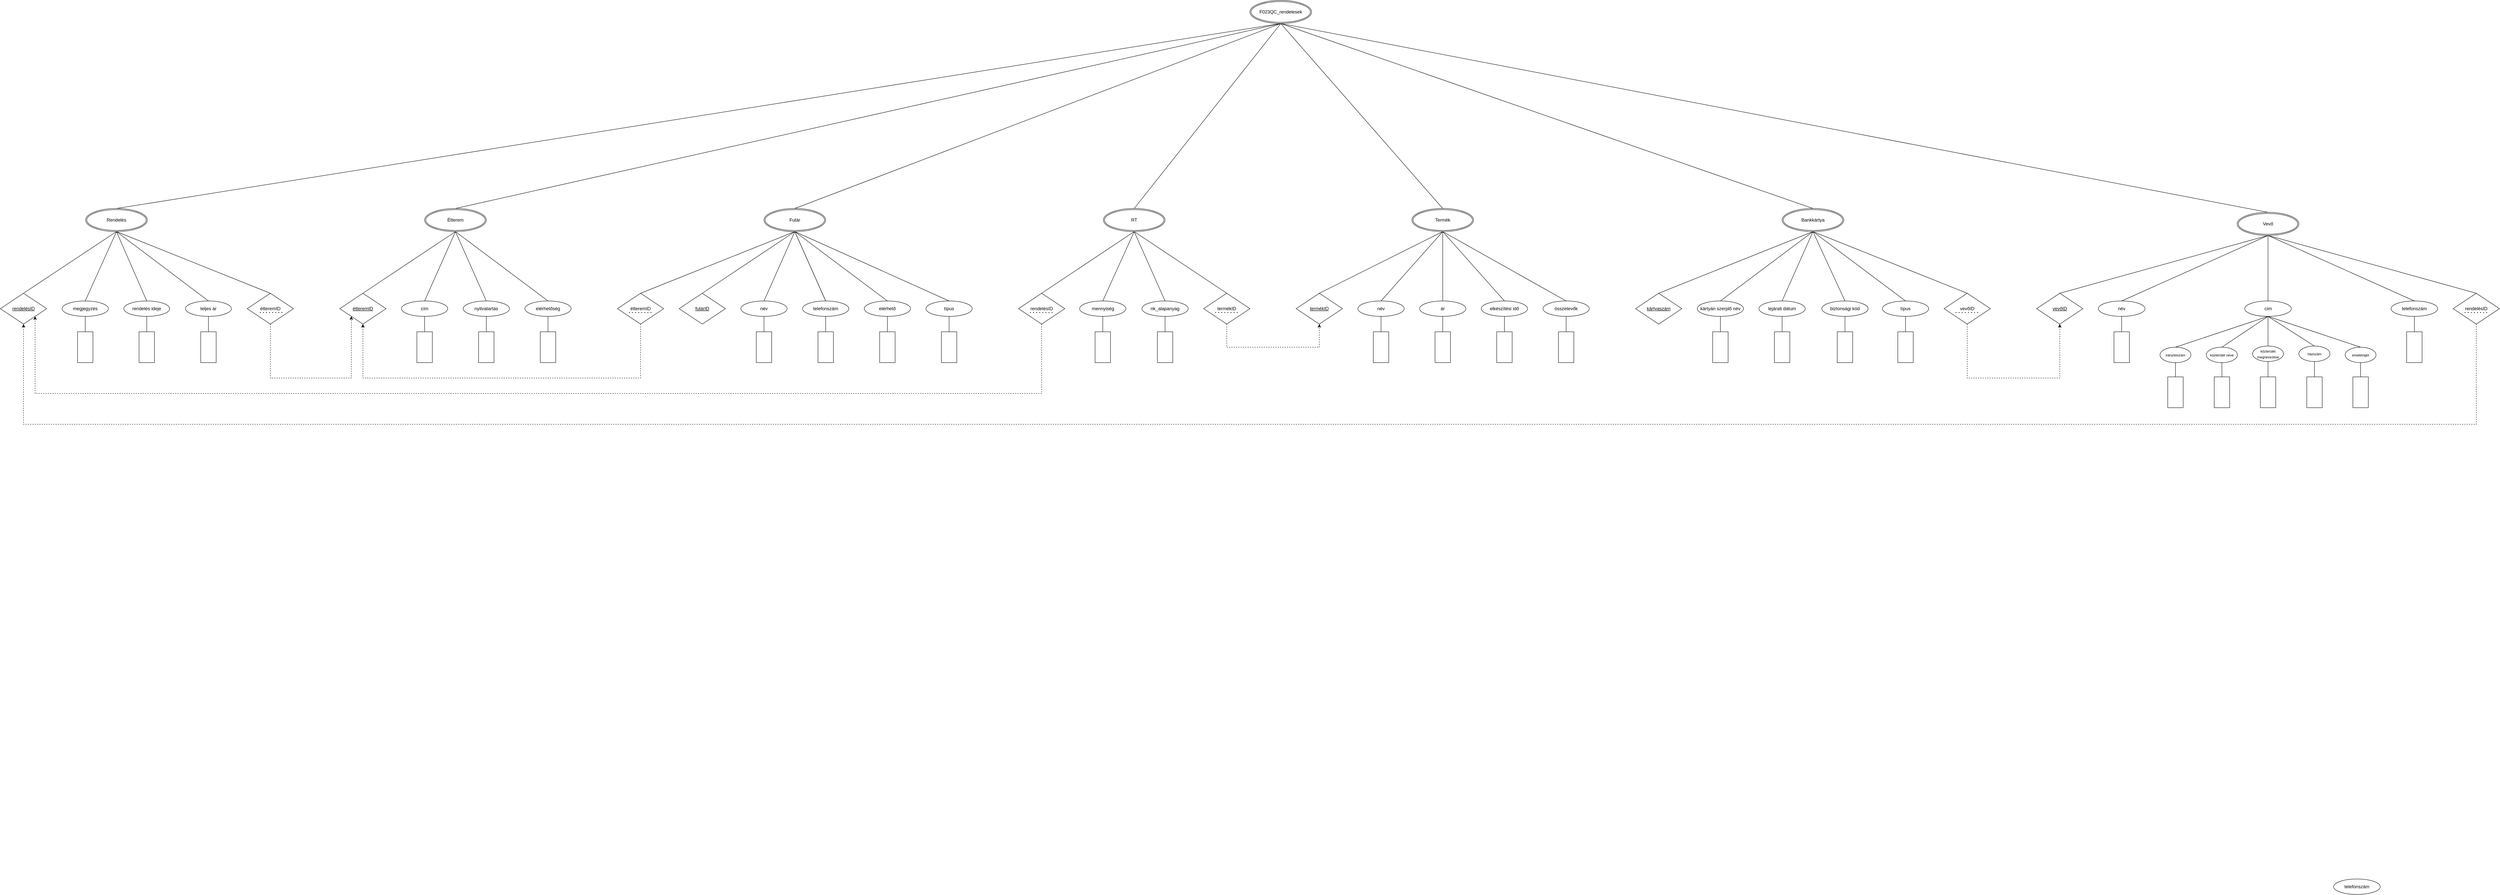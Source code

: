 <mxfile version="22.1.7" type="device">
  <diagram name="1 oldal" id="myJMkdNbuJBDaG0NU8WV">
    <mxGraphModel dx="3040" dy="1920" grid="1" gridSize="10" guides="1" tooltips="1" connect="1" arrows="1" fold="1" page="1" pageScale="1" pageWidth="827" pageHeight="1169" math="0" shadow="0">
      <root>
        <mxCell id="Xh-Kn0di37GIqZYWOdox-0" />
        <mxCell id="Xh-Kn0di37GIqZYWOdox-1" parent="Xh-Kn0di37GIqZYWOdox-0" />
        <mxCell id="Xh-Kn0di37GIqZYWOdox-28" value="név" style="ellipse;whiteSpace=wrap;html=1;align=center;" parent="Xh-Kn0di37GIqZYWOdox-1" vertex="1">
          <mxGeometry x="420" y="720" width="120" height="40" as="geometry" />
        </mxCell>
        <mxCell id="Xh-Kn0di37GIqZYWOdox-30" value="elérhető" style="ellipse;whiteSpace=wrap;html=1;align=center;" parent="Xh-Kn0di37GIqZYWOdox-1" vertex="1">
          <mxGeometry x="740" y="720" width="120" height="40" as="geometry" />
        </mxCell>
        <mxCell id="Xh-Kn0di37GIqZYWOdox-31" value="típus" style="ellipse;whiteSpace=wrap;html=1;align=center;" parent="Xh-Kn0di37GIqZYWOdox-1" vertex="1">
          <mxGeometry x="900" y="720" width="120" height="40" as="geometry" />
        </mxCell>
        <mxCell id="Xh-Kn0di37GIqZYWOdox-32" value="" style="endArrow=none;html=1;rounded=0;exitX=0.5;exitY=0;exitDx=0;exitDy=0;entryX=0.5;entryY=1;entryDx=0;entryDy=0;" parent="Xh-Kn0di37GIqZYWOdox-1" source="Xh-Kn0di37GIqZYWOdox-28" target="aaN7hWeITXNE_rKxyTwj-9" edge="1">
          <mxGeometry width="50" height="50" relative="1" as="geometry">
            <mxPoint x="600" y="710" as="sourcePoint" />
            <mxPoint x="410" y="630" as="targetPoint" />
          </mxGeometry>
        </mxCell>
        <mxCell id="Xh-Kn0di37GIqZYWOdox-33" value="" style="endArrow=none;html=1;rounded=0;exitX=0.5;exitY=0;exitDx=0;exitDy=0;entryX=0.5;entryY=1;entryDx=0;entryDy=0;" parent="Xh-Kn0di37GIqZYWOdox-1" source="Xh-Kn0di37GIqZYWOdox-29" target="aaN7hWeITXNE_rKxyTwj-9" edge="1">
          <mxGeometry width="50" height="50" relative="1" as="geometry">
            <mxPoint x="600" y="710" as="sourcePoint" />
            <mxPoint x="410" y="630" as="targetPoint" />
          </mxGeometry>
        </mxCell>
        <mxCell id="Xh-Kn0di37GIqZYWOdox-34" value="" style="endArrow=none;html=1;rounded=0;exitX=0.5;exitY=0;exitDx=0;exitDy=0;entryX=0.5;entryY=1;entryDx=0;entryDy=0;" parent="Xh-Kn0di37GIqZYWOdox-1" source="Xh-Kn0di37GIqZYWOdox-30" target="aaN7hWeITXNE_rKxyTwj-9" edge="1">
          <mxGeometry width="50" height="50" relative="1" as="geometry">
            <mxPoint x="600" y="710" as="sourcePoint" />
            <mxPoint x="410" y="630" as="targetPoint" />
          </mxGeometry>
        </mxCell>
        <mxCell id="Xh-Kn0di37GIqZYWOdox-35" value="" style="endArrow=none;html=1;rounded=0;exitX=0.5;exitY=0;exitDx=0;exitDy=0;entryX=0.5;entryY=1;entryDx=0;entryDy=0;" parent="Xh-Kn0di37GIqZYWOdox-1" source="Xh-Kn0di37GIqZYWOdox-29" target="aaN7hWeITXNE_rKxyTwj-9" edge="1">
          <mxGeometry width="50" height="50" relative="1" as="geometry">
            <mxPoint x="600" y="710" as="sourcePoint" />
            <mxPoint x="410" y="630" as="targetPoint" />
          </mxGeometry>
        </mxCell>
        <mxCell id="Xh-Kn0di37GIqZYWOdox-36" value="cím" style="ellipse;whiteSpace=wrap;html=1;align=center;" parent="Xh-Kn0di37GIqZYWOdox-1" vertex="1">
          <mxGeometry x="-460" y="720" width="120" height="40" as="geometry" />
        </mxCell>
        <mxCell id="Xh-Kn0di37GIqZYWOdox-37" value="elérhetőség" style="ellipse;whiteSpace=wrap;html=1;align=center;" parent="Xh-Kn0di37GIqZYWOdox-1" vertex="1">
          <mxGeometry x="-140" y="720" width="120" height="40" as="geometry" />
        </mxCell>
        <mxCell id="Xh-Kn0di37GIqZYWOdox-38" value="" style="endArrow=none;html=1;rounded=0;exitX=0.5;exitY=0;exitDx=0;exitDy=0;entryX=0.5;entryY=1;entryDx=0;entryDy=0;" parent="Xh-Kn0di37GIqZYWOdox-1" source="Xh-Kn0di37GIqZYWOdox-36" target="aaN7hWeITXNE_rKxyTwj-4" edge="1">
          <mxGeometry width="50" height="50" relative="1" as="geometry">
            <mxPoint x="-700" y="710" as="sourcePoint" />
            <mxPoint x="-640.0" y="630" as="targetPoint" />
          </mxGeometry>
        </mxCell>
        <mxCell id="Xh-Kn0di37GIqZYWOdox-39" value="" style="endArrow=none;html=1;rounded=0;exitX=0.5;exitY=0;exitDx=0;exitDy=0;entryX=0.5;entryY=1;entryDx=0;entryDy=0;" parent="Xh-Kn0di37GIqZYWOdox-1" source="Xh-Kn0di37GIqZYWOdox-37" target="aaN7hWeITXNE_rKxyTwj-4" edge="1">
          <mxGeometry width="50" height="50" relative="1" as="geometry">
            <mxPoint x="-700" y="710" as="sourcePoint" />
            <mxPoint x="-640.0" y="630" as="targetPoint" />
          </mxGeometry>
        </mxCell>
        <mxCell id="Xh-Kn0di37GIqZYWOdox-40" value="rendelés ideje" style="ellipse;whiteSpace=wrap;html=1;align=center;" parent="Xh-Kn0di37GIqZYWOdox-1" vertex="1">
          <mxGeometry x="-1180" y="720" width="119" height="40" as="geometry" />
        </mxCell>
        <mxCell id="Xh-Kn0di37GIqZYWOdox-41" value="megjegyzés" style="ellipse;whiteSpace=wrap;html=1;align=center;" parent="Xh-Kn0di37GIqZYWOdox-1" vertex="1">
          <mxGeometry x="-1340" y="720" width="120" height="40" as="geometry" />
        </mxCell>
        <mxCell id="Xh-Kn0di37GIqZYWOdox-44" value="" style="endArrow=none;html=1;rounded=0;exitX=0.5;exitY=0;exitDx=0;exitDy=0;entryX=0.5;entryY=1;entryDx=0;entryDy=0;" parent="Xh-Kn0di37GIqZYWOdox-1" source="Xh-Kn0di37GIqZYWOdox-40" target="M4JssvtR45Zc9jd6a05l-2" edge="1">
          <mxGeometry width="50" height="50" relative="1" as="geometry">
            <mxPoint x="-1100" y="670" as="sourcePoint" />
            <mxPoint x="-1220" y="590" as="targetPoint" />
          </mxGeometry>
        </mxCell>
        <mxCell id="Xh-Kn0di37GIqZYWOdox-45" value="" style="endArrow=none;html=1;rounded=0;exitX=0.5;exitY=0;exitDx=0;exitDy=0;entryX=0.5;entryY=1;entryDx=0;entryDy=0;" parent="Xh-Kn0di37GIqZYWOdox-1" source="Xh-Kn0di37GIqZYWOdox-41" target="M4JssvtR45Zc9jd6a05l-2" edge="1">
          <mxGeometry width="50" height="50" relative="1" as="geometry">
            <mxPoint x="-1100" y="670" as="sourcePoint" />
            <mxPoint x="-1220" y="590" as="targetPoint" />
          </mxGeometry>
        </mxCell>
        <mxCell id="Xh-Kn0di37GIqZYWOdox-46" value="ár" style="ellipse;whiteSpace=wrap;html=1;align=center;" parent="Xh-Kn0di37GIqZYWOdox-1" vertex="1">
          <mxGeometry x="2180" y="720" width="120" height="40" as="geometry" />
        </mxCell>
        <mxCell id="Xh-Kn0di37GIqZYWOdox-47" value="név" style="ellipse;whiteSpace=wrap;html=1;align=center;" parent="Xh-Kn0di37GIqZYWOdox-1" vertex="1">
          <mxGeometry x="2020" y="720" width="120" height="40" as="geometry" />
        </mxCell>
        <mxCell id="Xh-Kn0di37GIqZYWOdox-48" value="elkészítési idő" style="ellipse;whiteSpace=wrap;html=1;align=center;" parent="Xh-Kn0di37GIqZYWOdox-1" vertex="1">
          <mxGeometry x="2340" y="720" width="120" height="40" as="geometry" />
        </mxCell>
        <mxCell id="Xh-Kn0di37GIqZYWOdox-49" value="" style="endArrow=none;html=1;rounded=0;exitX=0.5;exitY=1;exitDx=0;exitDy=0;entryX=0.5;entryY=0;entryDx=0;entryDy=0;" parent="Xh-Kn0di37GIqZYWOdox-1" source="aaN7hWeITXNE_rKxyTwj-10" target="Xh-Kn0di37GIqZYWOdox-47" edge="1">
          <mxGeometry width="50" height="50" relative="1" as="geometry">
            <mxPoint x="1980" y="940" as="sourcePoint" />
            <mxPoint x="2150" y="1130" as="targetPoint" />
          </mxGeometry>
        </mxCell>
        <mxCell id="Xh-Kn0di37GIqZYWOdox-50" value="" style="endArrow=none;html=1;rounded=0;exitX=0.5;exitY=1;exitDx=0;exitDy=0;entryX=0.5;entryY=0;entryDx=0;entryDy=0;" parent="Xh-Kn0di37GIqZYWOdox-1" source="aaN7hWeITXNE_rKxyTwj-10" target="Xh-Kn0di37GIqZYWOdox-46" edge="1">
          <mxGeometry width="50" height="50" relative="1" as="geometry">
            <mxPoint x="1980" y="940" as="sourcePoint" />
            <mxPoint x="2150" y="1130" as="targetPoint" />
          </mxGeometry>
        </mxCell>
        <mxCell id="Xh-Kn0di37GIqZYWOdox-51" value="" style="endArrow=none;html=1;rounded=0;exitX=0.5;exitY=1;exitDx=0;exitDy=0;entryX=0.5;entryY=0;entryDx=0;entryDy=0;" parent="Xh-Kn0di37GIqZYWOdox-1" source="aaN7hWeITXNE_rKxyTwj-10" target="Xh-Kn0di37GIqZYWOdox-48" edge="1">
          <mxGeometry width="50" height="50" relative="1" as="geometry">
            <mxPoint x="1980" y="940" as="sourcePoint" />
            <mxPoint x="2150" y="1130" as="targetPoint" />
          </mxGeometry>
        </mxCell>
        <mxCell id="Xh-Kn0di37GIqZYWOdox-52" value="név" style="ellipse;whiteSpace=wrap;html=1;align=center;" parent="Xh-Kn0di37GIqZYWOdox-1" vertex="1">
          <mxGeometry x="3940" y="720" width="121" height="40" as="geometry" />
        </mxCell>
        <mxCell id="Xh-Kn0di37GIqZYWOdox-53" value="telefonszám" style="ellipse;whiteSpace=wrap;html=1;align=center;" parent="Xh-Kn0di37GIqZYWOdox-1" vertex="1">
          <mxGeometry x="4699" y="720" width="121" height="40" as="geometry" />
        </mxCell>
        <mxCell id="Xh-Kn0di37GIqZYWOdox-54" value="" style="endArrow=none;html=1;rounded=0;exitX=0.5;exitY=0;exitDx=0;exitDy=0;entryX=0.5;entryY=1;entryDx=0;entryDy=0;" parent="Xh-Kn0di37GIqZYWOdox-1" source="Xh-Kn0di37GIqZYWOdox-52" target="aaN7hWeITXNE_rKxyTwj-14" edge="1">
          <mxGeometry width="50" height="50" relative="1" as="geometry">
            <mxPoint x="2659" y="350" as="sourcePoint" />
            <mxPoint x="2619" y="240" as="targetPoint" />
          </mxGeometry>
        </mxCell>
        <mxCell id="Xh-Kn0di37GIqZYWOdox-55" value="" style="endArrow=none;html=1;rounded=0;exitX=0.5;exitY=0;exitDx=0;exitDy=0;entryX=0.5;entryY=1;entryDx=0;entryDy=0;" parent="Xh-Kn0di37GIqZYWOdox-1" source="Xh-Kn0di37GIqZYWOdox-53" target="aaN7hWeITXNE_rKxyTwj-14" edge="1">
          <mxGeometry width="50" height="50" relative="1" as="geometry">
            <mxPoint x="2659" y="350" as="sourcePoint" />
            <mxPoint x="2619" y="240" as="targetPoint" />
          </mxGeometry>
        </mxCell>
        <mxCell id="Xh-Kn0di37GIqZYWOdox-56" value="lejárati dátum" style="ellipse;whiteSpace=wrap;html=1;align=center;" parent="Xh-Kn0di37GIqZYWOdox-1" vertex="1">
          <mxGeometry x="3060" y="720" width="120" height="40" as="geometry" />
        </mxCell>
        <mxCell id="Xh-Kn0di37GIqZYWOdox-57" value="kártyán szerplő név" style="ellipse;whiteSpace=wrap;html=1;align=center;" parent="Xh-Kn0di37GIqZYWOdox-1" vertex="1">
          <mxGeometry x="2900" y="720" width="120" height="40" as="geometry" />
        </mxCell>
        <mxCell id="Xh-Kn0di37GIqZYWOdox-58" value="biztonsági kód" style="ellipse;whiteSpace=wrap;html=1;align=center;" parent="Xh-Kn0di37GIqZYWOdox-1" vertex="1">
          <mxGeometry x="3223" y="720" width="120" height="40" as="geometry" />
        </mxCell>
        <mxCell id="Xh-Kn0di37GIqZYWOdox-60" value="" style="endArrow=none;html=1;rounded=0;exitX=0.5;exitY=0;exitDx=0;exitDy=0;entryX=0.5;entryY=1;entryDx=0;entryDy=0;" parent="Xh-Kn0di37GIqZYWOdox-1" source="Xh-Kn0di37GIqZYWOdox-57" target="345c_xZCL3WyElE7TL_T-0" edge="1">
          <mxGeometry width="50" height="50" relative="1" as="geometry">
            <mxPoint x="3843" y="540" as="sourcePoint" />
            <mxPoint x="3953.0" y="460" as="targetPoint" />
          </mxGeometry>
        </mxCell>
        <mxCell id="Xh-Kn0di37GIqZYWOdox-61" value="" style="endArrow=none;html=1;rounded=0;exitX=0.5;exitY=0;exitDx=0;exitDy=0;entryX=0.5;entryY=1;entryDx=0;entryDy=0;" parent="Xh-Kn0di37GIqZYWOdox-1" source="Xh-Kn0di37GIqZYWOdox-56" target="345c_xZCL3WyElE7TL_T-0" edge="1">
          <mxGeometry width="50" height="50" relative="1" as="geometry">
            <mxPoint x="3843" y="540" as="sourcePoint" />
            <mxPoint x="3953.0" y="460" as="targetPoint" />
          </mxGeometry>
        </mxCell>
        <mxCell id="Xh-Kn0di37GIqZYWOdox-62" value="" style="endArrow=none;html=1;rounded=0;exitX=0.5;exitY=0;exitDx=0;exitDy=0;entryX=0.5;entryY=1;entryDx=0;entryDy=0;" parent="Xh-Kn0di37GIqZYWOdox-1" source="Xh-Kn0di37GIqZYWOdox-58" target="345c_xZCL3WyElE7TL_T-0" edge="1">
          <mxGeometry width="50" height="50" relative="1" as="geometry">
            <mxPoint x="3843" y="540" as="sourcePoint" />
            <mxPoint x="3953.0" y="460" as="targetPoint" />
          </mxGeometry>
        </mxCell>
        <mxCell id="Xh-Kn0di37GIqZYWOdox-63" value="" style="endArrow=none;html=1;rounded=0;exitX=0.5;exitY=0;exitDx=0;exitDy=0;entryX=0.5;entryY=1;entryDx=0;entryDy=0;" parent="Xh-Kn0di37GIqZYWOdox-1" source="Xh-Kn0di37GIqZYWOdox-59" target="345c_xZCL3WyElE7TL_T-0" edge="1">
          <mxGeometry width="50" height="50" relative="1" as="geometry">
            <mxPoint x="3843" y="540" as="sourcePoint" />
            <mxPoint x="3953.0" y="460" as="targetPoint" />
          </mxGeometry>
        </mxCell>
        <mxCell id="Xh-Kn0di37GIqZYWOdox-65" value="" style="endArrow=none;html=1;rounded=0;exitX=0.5;exitY=0;exitDx=0;exitDy=0;entryX=0.5;entryY=1;entryDx=0;entryDy=0;" parent="Xh-Kn0di37GIqZYWOdox-1" source="345c_xZCL3WyElE7TL_T-1" target="345c_xZCL3WyElE7TL_T-0" edge="1">
          <mxGeometry width="50" height="50" relative="1" as="geometry">
            <mxPoint x="2663" y="700" as="sourcePoint" />
            <mxPoint x="3953.0" y="460" as="targetPoint" />
          </mxGeometry>
        </mxCell>
        <mxCell id="Xh-Kn0di37GIqZYWOdox-67" value="" style="endArrow=none;html=1;rounded=0;exitX=0.5;exitY=0;exitDx=0;exitDy=0;entryX=0.5;entryY=1;entryDx=0;entryDy=0;" parent="Xh-Kn0di37GIqZYWOdox-1" source="aaN7hWeITXNE_rKxyTwj-15" target="aaN7hWeITXNE_rKxyTwj-14" edge="1">
          <mxGeometry width="50" height="50" relative="1" as="geometry">
            <mxPoint x="1739" y="390.0" as="sourcePoint" />
            <mxPoint x="1909" y="240" as="targetPoint" />
          </mxGeometry>
        </mxCell>
        <mxCell id="Xh-Kn0di37GIqZYWOdox-69" value="" style="endArrow=none;html=1;rounded=0;entryX=0.5;entryY=1;entryDx=0;entryDy=0;exitX=0.5;exitY=0;exitDx=0;exitDy=0;" parent="Xh-Kn0di37GIqZYWOdox-1" source="aaN7hWeITXNE_rKxyTwj-2" target="M4JssvtR45Zc9jd6a05l-2" edge="1">
          <mxGeometry width="50" height="50" relative="1" as="geometry">
            <mxPoint x="-1410" y="670" as="sourcePoint" />
            <mxPoint x="-1220" y="590" as="targetPoint" />
          </mxGeometry>
        </mxCell>
        <mxCell id="Xh-Kn0di37GIqZYWOdox-71" value="" style="endArrow=none;html=1;rounded=0;exitX=0.5;exitY=1;exitDx=0;exitDy=0;entryX=0.5;entryY=0;entryDx=0;entryDy=0;" parent="Xh-Kn0di37GIqZYWOdox-1" source="aaN7hWeITXNE_rKxyTwj-10" target="aaN7hWeITXNE_rKxyTwj-11" edge="1">
          <mxGeometry width="50" height="50" relative="1" as="geometry">
            <mxPoint x="1980" y="940" as="sourcePoint" />
            <mxPoint x="1740.0" y="820" as="targetPoint" />
          </mxGeometry>
        </mxCell>
        <mxCell id="Xh-Kn0di37GIqZYWOdox-73" value="" style="endArrow=none;html=1;rounded=0;exitX=0.5;exitY=0;exitDx=0;exitDy=0;entryX=0.5;entryY=1;entryDx=0;entryDy=0;" parent="Xh-Kn0di37GIqZYWOdox-1" source="aaN7hWeITXNE_rKxyTwj-6" target="aaN7hWeITXNE_rKxyTwj-4" edge="1">
          <mxGeometry width="50" height="50" relative="1" as="geometry">
            <mxPoint x="-820.0" y="750.0" as="sourcePoint" />
            <mxPoint x="-640.0" y="630" as="targetPoint" />
          </mxGeometry>
        </mxCell>
        <mxCell id="Xh-Kn0di37GIqZYWOdox-76" value="" style="endArrow=none;html=1;rounded=0;exitX=0.5;exitY=0;exitDx=0;exitDy=0;entryX=0.5;entryY=1;entryDx=0;entryDy=0;" parent="Xh-Kn0di37GIqZYWOdox-1" source="aaN7hWeITXNE_rKxyTwj-5" target="aaN7hWeITXNE_rKxyTwj-4" edge="1">
          <mxGeometry width="50" height="50" relative="1" as="geometry">
            <mxPoint x="-600.0" y="750.0" as="sourcePoint" />
            <mxPoint x="-640.0" y="630" as="targetPoint" />
          </mxGeometry>
        </mxCell>
        <mxCell id="Xh-Kn0di37GIqZYWOdox-78" value="" style="endArrow=none;html=1;rounded=0;exitX=0.5;exitY=0;exitDx=0;exitDy=0;entryX=0.5;entryY=1;entryDx=0;entryDy=0;" parent="Xh-Kn0di37GIqZYWOdox-1" source="aaN7hWeITXNE_rKxyTwj-1" target="M4JssvtR45Zc9jd6a05l-2" edge="1">
          <mxGeometry width="50" height="50" relative="1" as="geometry">
            <mxPoint x="-1040" y="710.0" as="sourcePoint" />
            <mxPoint x="-1220" y="590" as="targetPoint" />
          </mxGeometry>
        </mxCell>
        <mxCell id="Xh-Kn0di37GIqZYWOdox-80" value="" style="endArrow=none;html=1;rounded=0;exitX=0.5;exitY=1;exitDx=0;exitDy=0;entryX=0.5;entryY=0;entryDx=0;entryDy=0;" parent="Xh-Kn0di37GIqZYWOdox-1" source="aaN7hWeITXNE_rKxyTwj-10" target="aaN7hWeITXNE_rKxyTwj-12" edge="1">
          <mxGeometry width="50" height="50" relative="1" as="geometry">
            <mxPoint x="1980" y="940" as="sourcePoint" />
            <mxPoint x="2220" y="780" as="targetPoint" />
          </mxGeometry>
        </mxCell>
        <mxCell id="Xh-Kn0di37GIqZYWOdox-83" value="&lt;font style=&quot;font-size: 9px;&quot;&gt;közterület megnevezése&lt;/font&gt;" style="ellipse;whiteSpace=wrap;html=1;align=center;" parent="Xh-Kn0di37GIqZYWOdox-1" vertex="1">
          <mxGeometry x="4340" y="837" width="80" height="40" as="geometry" />
        </mxCell>
        <mxCell id="Xh-Kn0di37GIqZYWOdox-84" value="&lt;font style=&quot;font-size: 9px;&quot;&gt;közterület neve&lt;/font&gt;" style="ellipse;whiteSpace=wrap;html=1;align=center;" parent="Xh-Kn0di37GIqZYWOdox-1" vertex="1">
          <mxGeometry x="4220" y="840" width="80.5" height="40" as="geometry" />
        </mxCell>
        <mxCell id="Xh-Kn0di37GIqZYWOdox-85" value="&lt;font style=&quot;font-size: 9px;&quot;&gt;irányítószám&lt;/font&gt;" style="ellipse;whiteSpace=wrap;html=1;align=center;" parent="Xh-Kn0di37GIqZYWOdox-1" vertex="1">
          <mxGeometry x="4100" y="840" width="80" height="40" as="geometry" />
        </mxCell>
        <mxCell id="Xh-Kn0di37GIqZYWOdox-86" value="&lt;font style=&quot;font-size: 9px;&quot;&gt;házszám&lt;/font&gt;" style="ellipse;whiteSpace=wrap;html=1;align=center;" parent="Xh-Kn0di37GIqZYWOdox-1" vertex="1">
          <mxGeometry x="4460" y="837" width="80.5" height="40" as="geometry" />
        </mxCell>
        <mxCell id="Xh-Kn0di37GIqZYWOdox-87" value="&lt;font style=&quot;font-size: 9px;&quot;&gt;emelet/ajtó&lt;/font&gt;" style="ellipse;whiteSpace=wrap;html=1;align=center;" parent="Xh-Kn0di37GIqZYWOdox-1" vertex="1">
          <mxGeometry x="4580" y="840" width="80" height="40" as="geometry" />
        </mxCell>
        <mxCell id="Xh-Kn0di37GIqZYWOdox-93" value="" style="endArrow=none;html=1;rounded=0;exitX=0.5;exitY=0;exitDx=0;exitDy=0;entryX=0.5;entryY=1;entryDx=0;entryDy=0;" parent="Xh-Kn0di37GIqZYWOdox-1" source="aaN7hWeITXNE_rKxyTwj-8" target="aaN7hWeITXNE_rKxyTwj-9" edge="1">
          <mxGeometry width="50" height="50" relative="1" as="geometry">
            <mxPoint x="170" y="750.0" as="sourcePoint" />
            <mxPoint x="410" y="630" as="targetPoint" />
          </mxGeometry>
        </mxCell>
        <mxCell id="M4JssvtR45Zc9jd6a05l-2" value="Rendelés" style="ellipse;shape=doubleEllipse;margin=3;whiteSpace=wrap;html=1;align=center;" parent="Xh-Kn0di37GIqZYWOdox-1" vertex="1">
          <mxGeometry x="-1279" y="480" width="160" height="60" as="geometry" />
        </mxCell>
        <mxCell id="aaN7hWeITXNE_rKxyTwj-1" value="teljes ár" style="ellipse;whiteSpace=wrap;html=1;align=center;" parent="Xh-Kn0di37GIqZYWOdox-1" vertex="1">
          <mxGeometry x="-1020" y="720" width="119" height="40" as="geometry" />
        </mxCell>
        <mxCell id="aaN7hWeITXNE_rKxyTwj-2" value="rendelésID" style="shape=rhombus;perimeter=rhombusPerimeter;whiteSpace=wrap;html=1;align=center;fontStyle=4" parent="Xh-Kn0di37GIqZYWOdox-1" vertex="1">
          <mxGeometry x="-1500" y="700" width="120" height="80" as="geometry" />
        </mxCell>
        <mxCell id="aaN7hWeITXNE_rKxyTwj-4" value="Étterem" style="ellipse;shape=doubleEllipse;margin=3;whiteSpace=wrap;html=1;align=center;" parent="Xh-Kn0di37GIqZYWOdox-1" vertex="1">
          <mxGeometry x="-400" y="480" width="160" height="60" as="geometry" />
        </mxCell>
        <mxCell id="aaN7hWeITXNE_rKxyTwj-5" value="nyitvatartás" style="ellipse;whiteSpace=wrap;html=1;align=center;" parent="Xh-Kn0di37GIqZYWOdox-1" vertex="1">
          <mxGeometry x="-300" y="720" width="120" height="40" as="geometry" />
        </mxCell>
        <mxCell id="aaN7hWeITXNE_rKxyTwj-6" value="étteremID" style="shape=rhombus;perimeter=rhombusPerimeter;whiteSpace=wrap;html=1;align=center;fontStyle=4" parent="Xh-Kn0di37GIqZYWOdox-1" vertex="1">
          <mxGeometry x="-620" y="700" width="120" height="80" as="geometry" />
        </mxCell>
        <mxCell id="aaN7hWeITXNE_rKxyTwj-7" value="" style="endArrow=none;html=1;rounded=0;exitX=0.5;exitY=0;exitDx=0;exitDy=0;entryX=0.5;entryY=1;entryDx=0;entryDy=0;" parent="Xh-Kn0di37GIqZYWOdox-1" source="Xh-Kn0di37GIqZYWOdox-31" target="aaN7hWeITXNE_rKxyTwj-9" edge="1">
          <mxGeometry width="50" height="50" relative="1" as="geometry">
            <mxPoint x="410" y="870" as="sourcePoint" />
            <mxPoint x="730" y="900" as="targetPoint" />
          </mxGeometry>
        </mxCell>
        <mxCell id="Xh-Kn0di37GIqZYWOdox-29" value="telefonszám" style="ellipse;whiteSpace=wrap;html=1;align=center;" parent="Xh-Kn0di37GIqZYWOdox-1" vertex="1">
          <mxGeometry x="580" y="720" width="120" height="40" as="geometry" />
        </mxCell>
        <mxCell id="aaN7hWeITXNE_rKxyTwj-8" value="futárID" style="shape=rhombus;perimeter=rhombusPerimeter;whiteSpace=wrap;html=1;align=center;fontStyle=4" parent="Xh-Kn0di37GIqZYWOdox-1" vertex="1">
          <mxGeometry x="260" y="700" width="120" height="80" as="geometry" />
        </mxCell>
        <mxCell id="aaN7hWeITXNE_rKxyTwj-9" value="Futár" style="ellipse;shape=doubleEllipse;margin=3;whiteSpace=wrap;html=1;align=center;" parent="Xh-Kn0di37GIqZYWOdox-1" vertex="1">
          <mxGeometry x="480" y="480" width="160" height="60" as="geometry" />
        </mxCell>
        <mxCell id="aaN7hWeITXNE_rKxyTwj-10" value="Termék" style="ellipse;shape=doubleEllipse;margin=3;whiteSpace=wrap;html=1;align=center;" parent="Xh-Kn0di37GIqZYWOdox-1" vertex="1">
          <mxGeometry x="2160" y="480" width="160" height="60" as="geometry" />
        </mxCell>
        <mxCell id="aaN7hWeITXNE_rKxyTwj-12" value="összetevők" style="ellipse;whiteSpace=wrap;html=1;align=center;" parent="Xh-Kn0di37GIqZYWOdox-1" vertex="1">
          <mxGeometry x="2500" y="720" width="120" height="40" as="geometry" />
        </mxCell>
        <mxCell id="aaN7hWeITXNE_rKxyTwj-14" value="Vevő" style="ellipse;shape=doubleEllipse;margin=3;whiteSpace=wrap;html=1;align=center;" parent="Xh-Kn0di37GIqZYWOdox-1" vertex="1">
          <mxGeometry x="4300" y="490" width="160" height="60" as="geometry" />
        </mxCell>
        <mxCell id="aaN7hWeITXNE_rKxyTwj-15" value="vevőID" style="shape=rhombus;perimeter=rhombusPerimeter;whiteSpace=wrap;html=1;align=center;fontStyle=4" parent="Xh-Kn0di37GIqZYWOdox-1" vertex="1">
          <mxGeometry x="3780" y="700" width="120" height="80" as="geometry" />
        </mxCell>
        <mxCell id="345c_xZCL3WyElE7TL_T-0" value="Bankkártya" style="ellipse;shape=doubleEllipse;margin=3;whiteSpace=wrap;html=1;align=center;" parent="Xh-Kn0di37GIqZYWOdox-1" vertex="1">
          <mxGeometry x="3120" y="480" width="160" height="60" as="geometry" />
        </mxCell>
        <mxCell id="345c_xZCL3WyElE7TL_T-1" value="kártyaszám" style="shape=rhombus;perimeter=rhombusPerimeter;whiteSpace=wrap;html=1;align=center;fontStyle=4" parent="Xh-Kn0di37GIqZYWOdox-1" vertex="1">
          <mxGeometry x="2740" y="700" width="120" height="80" as="geometry" />
        </mxCell>
        <mxCell id="r0x1wRawukBs28vUSTCK-0" value="rendelésID" style="shape=rhombus;perimeter=rhombusPerimeter;whiteSpace=wrap;html=1;align=center;fontStyle=0" parent="Xh-Kn0di37GIqZYWOdox-1" vertex="1">
          <mxGeometry x="4860" y="700" width="120" height="80" as="geometry" />
        </mxCell>
        <mxCell id="r0x1wRawukBs28vUSTCK-1" value="" style="endArrow=none;html=1;rounded=0;exitX=0.5;exitY=0;exitDx=0;exitDy=0;entryX=0.5;entryY=1;entryDx=0;entryDy=0;" parent="Xh-Kn0di37GIqZYWOdox-1" source="r0x1wRawukBs28vUSTCK-0" target="aaN7hWeITXNE_rKxyTwj-14" edge="1">
          <mxGeometry width="50" height="50" relative="1" as="geometry">
            <mxPoint x="2060" y="320" as="sourcePoint" />
            <mxPoint x="2110" y="270" as="targetPoint" />
          </mxGeometry>
        </mxCell>
        <mxCell id="yQFo7qpWRUm1xgnEiaSd-1" value="vevőID" style="shape=rhombus;perimeter=rhombusPerimeter;whiteSpace=wrap;html=1;align=center;" parent="Xh-Kn0di37GIqZYWOdox-1" vertex="1">
          <mxGeometry x="3540" y="700" width="120" height="80" as="geometry" />
        </mxCell>
        <mxCell id="yQFo7qpWRUm1xgnEiaSd-2" value="" style="endArrow=none;html=1;rounded=0;exitX=0.5;exitY=0;exitDx=0;exitDy=0;entryX=0.5;entryY=1;entryDx=0;entryDy=0;" parent="Xh-Kn0di37GIqZYWOdox-1" source="yQFo7qpWRUm1xgnEiaSd-1" target="345c_xZCL3WyElE7TL_T-0" edge="1">
          <mxGeometry width="50" height="50" relative="1" as="geometry">
            <mxPoint x="3463" y="700" as="sourcePoint" />
            <mxPoint x="2723" y="870" as="targetPoint" />
          </mxGeometry>
        </mxCell>
        <mxCell id="yQFo7qpWRUm1xgnEiaSd-3" value="" style="endArrow=classic;html=1;rounded=0;exitX=0.5;exitY=1;exitDx=0;exitDy=0;entryX=0.5;entryY=1;entryDx=0;entryDy=0;edgeStyle=orthogonalEdgeStyle;dashed=1;" parent="Xh-Kn0di37GIqZYWOdox-1" source="yQFo7qpWRUm1xgnEiaSd-1" target="aaN7hWeITXNE_rKxyTwj-15" edge="1">
          <mxGeometry width="50" height="50" relative="1" as="geometry">
            <mxPoint x="690" y="790" as="sourcePoint" />
            <mxPoint x="740" y="740" as="targetPoint" />
            <Array as="points">
              <mxPoint x="3600" y="920" />
              <mxPoint x="3840" y="920" />
            </Array>
          </mxGeometry>
        </mxCell>
        <mxCell id="DVLYHYs1H094bhxdaPZL-0" value="étteremID" style="shape=rhombus;perimeter=rhombusPerimeter;whiteSpace=wrap;html=1;align=center;" parent="Xh-Kn0di37GIqZYWOdox-1" vertex="1">
          <mxGeometry x="-860" y="700" width="120" height="80" as="geometry" />
        </mxCell>
        <mxCell id="DVLYHYs1H094bhxdaPZL-1" value="" style="endArrow=none;html=1;rounded=0;exitX=0.5;exitY=1;exitDx=0;exitDy=0;entryX=0.5;entryY=0;entryDx=0;entryDy=0;" parent="Xh-Kn0di37GIqZYWOdox-1" source="M4JssvtR45Zc9jd6a05l-2" target="DVLYHYs1H094bhxdaPZL-0" edge="1">
          <mxGeometry width="50" height="50" relative="1" as="geometry">
            <mxPoint x="-460" y="840" as="sourcePoint" />
            <mxPoint x="-410" y="790" as="targetPoint" />
          </mxGeometry>
        </mxCell>
        <mxCell id="DVLYHYs1H094bhxdaPZL-2" value="" style="endArrow=classic;html=1;rounded=0;entryX=0;entryY=1;entryDx=0;entryDy=0;edgeStyle=orthogonalEdgeStyle;exitX=0.5;exitY=1;exitDx=0;exitDy=0;dashed=1;" parent="Xh-Kn0di37GIqZYWOdox-1" source="DVLYHYs1H094bhxdaPZL-0" target="aaN7hWeITXNE_rKxyTwj-6" edge="1">
          <mxGeometry width="50" height="50" relative="1" as="geometry">
            <mxPoint x="-460" y="840" as="sourcePoint" />
            <mxPoint x="-410" y="790" as="targetPoint" />
            <Array as="points">
              <mxPoint x="-800" y="920" />
              <mxPoint x="-590" y="920" />
            </Array>
          </mxGeometry>
        </mxCell>
        <mxCell id="ncjee4Aue2dsqnZww5rq-0" value="étteremID" style="shape=rhombus;perimeter=rhombusPerimeter;whiteSpace=wrap;html=1;align=center;" parent="Xh-Kn0di37GIqZYWOdox-1" vertex="1">
          <mxGeometry x="100" y="700" width="120" height="80" as="geometry" />
        </mxCell>
        <mxCell id="ncjee4Aue2dsqnZww5rq-1" value="" style="endArrow=none;html=1;rounded=0;exitX=0.5;exitY=0;exitDx=0;exitDy=0;entryX=0.5;entryY=1;entryDx=0;entryDy=0;" parent="Xh-Kn0di37GIqZYWOdox-1" source="ncjee4Aue2dsqnZww5rq-0" target="aaN7hWeITXNE_rKxyTwj-9" edge="1">
          <mxGeometry width="50" height="50" relative="1" as="geometry">
            <mxPoint x="60" y="720" as="sourcePoint" />
            <mxPoint x="110" y="670" as="targetPoint" />
          </mxGeometry>
        </mxCell>
        <mxCell id="ncjee4Aue2dsqnZww5rq-2" value="" style="endArrow=classic;html=1;rounded=0;exitX=0.5;exitY=1;exitDx=0;exitDy=0;entryX=0.5;entryY=1;entryDx=0;entryDy=0;edgeStyle=orthogonalEdgeStyle;dashed=1;" parent="Xh-Kn0di37GIqZYWOdox-1" source="ncjee4Aue2dsqnZww5rq-0" target="aaN7hWeITXNE_rKxyTwj-6" edge="1">
          <mxGeometry width="50" height="50" relative="1" as="geometry">
            <mxPoint x="60" y="720" as="sourcePoint" />
            <mxPoint x="110" y="670" as="targetPoint" />
            <Array as="points">
              <mxPoint x="160" y="920" />
              <mxPoint x="-560" y="920" />
            </Array>
          </mxGeometry>
        </mxCell>
        <mxCell id="PA8aLBM9HCZWolVJA6t9-0" value="RT" style="ellipse;shape=doubleEllipse;margin=3;whiteSpace=wrap;html=1;align=center;" parent="Xh-Kn0di37GIqZYWOdox-1" vertex="1">
          <mxGeometry x="1360" y="480" width="160" height="60" as="geometry" />
        </mxCell>
        <mxCell id="PA8aLBM9HCZWolVJA6t9-1" value="mennyiség" style="ellipse;whiteSpace=wrap;html=1;align=center;" parent="Xh-Kn0di37GIqZYWOdox-1" vertex="1">
          <mxGeometry x="1298.5" y="720" width="120" height="40" as="geometry" />
        </mxCell>
        <mxCell id="PA8aLBM9HCZWolVJA6t9-2" value="" style="endArrow=none;html=1;rounded=0;exitX=0.5;exitY=0;exitDx=0;exitDy=0;entryX=0.5;entryY=1;entryDx=0;entryDy=0;" parent="Xh-Kn0di37GIqZYWOdox-1" source="PA8aLBM9HCZWolVJA6t9-1" target="PA8aLBM9HCZWolVJA6t9-0" edge="1">
          <mxGeometry width="50" height="50" relative="1" as="geometry">
            <mxPoint x="610" y="965" as="sourcePoint" />
            <mxPoint x="660" y="915" as="targetPoint" />
          </mxGeometry>
        </mxCell>
        <mxCell id="PA8aLBM9HCZWolVJA6t9-4" value="rendelésID" style="shape=rhombus;perimeter=rhombusPerimeter;whiteSpace=wrap;html=1;align=center;" parent="Xh-Kn0di37GIqZYWOdox-1" vertex="1">
          <mxGeometry x="1140" y="700" width="120" height="80" as="geometry" />
        </mxCell>
        <mxCell id="PA8aLBM9HCZWolVJA6t9-5" value="" style="endArrow=none;html=1;rounded=0;exitX=0.5;exitY=0;exitDx=0;exitDy=0;entryX=0.5;entryY=1;entryDx=0;entryDy=0;" parent="Xh-Kn0di37GIqZYWOdox-1" source="PA8aLBM9HCZWolVJA6t9-4" target="PA8aLBM9HCZWolVJA6t9-0" edge="1">
          <mxGeometry width="50" height="50" relative="1" as="geometry">
            <mxPoint x="790" y="965" as="sourcePoint" />
            <mxPoint x="840" y="915" as="targetPoint" />
          </mxGeometry>
        </mxCell>
        <mxCell id="PA8aLBM9HCZWolVJA6t9-6" value="termékID" style="shape=rhombus;perimeter=rhombusPerimeter;whiteSpace=wrap;html=1;align=center;" parent="Xh-Kn0di37GIqZYWOdox-1" vertex="1">
          <mxGeometry x="1620" y="700" width="120" height="80" as="geometry" />
        </mxCell>
        <mxCell id="PA8aLBM9HCZWolVJA6t9-7" value="" style="endArrow=none;html=1;rounded=0;exitX=0.5;exitY=1;exitDx=0;exitDy=0;entryX=0.5;entryY=0;entryDx=0;entryDy=0;" parent="Xh-Kn0di37GIqZYWOdox-1" source="PA8aLBM9HCZWolVJA6t9-0" target="PA8aLBM9HCZWolVJA6t9-6" edge="1">
          <mxGeometry width="50" height="50" relative="1" as="geometry">
            <mxPoint x="1470" y="795" as="sourcePoint" />
            <mxPoint x="1520" y="745" as="targetPoint" />
          </mxGeometry>
        </mxCell>
        <mxCell id="PA8aLBM9HCZWolVJA6t9-8" value="" style="endArrow=classic;html=1;rounded=0;exitX=0.5;exitY=1;exitDx=0;exitDy=0;entryX=1;entryY=1;entryDx=0;entryDy=0;edgeStyle=orthogonalEdgeStyle;dashed=1;" parent="Xh-Kn0di37GIqZYWOdox-1" source="PA8aLBM9HCZWolVJA6t9-4" target="aaN7hWeITXNE_rKxyTwj-2" edge="1">
          <mxGeometry width="50" height="50" relative="1" as="geometry">
            <mxPoint x="1610" y="690" as="sourcePoint" />
            <mxPoint x="-1414.118" y="820" as="targetPoint" />
            <Array as="points">
              <mxPoint x="1200" y="960" />
              <mxPoint x="-1410" y="960" />
            </Array>
          </mxGeometry>
        </mxCell>
        <mxCell id="aaN7hWeITXNE_rKxyTwj-11" value="termékID" style="shape=rhombus;perimeter=rhombusPerimeter;whiteSpace=wrap;html=1;align=center;fontStyle=4" parent="Xh-Kn0di37GIqZYWOdox-1" vertex="1">
          <mxGeometry x="1860" y="700" width="120" height="80" as="geometry" />
        </mxCell>
        <mxCell id="g_2qllGUYKkwJUjAIWZy-0" value="" style="endArrow=classic;html=1;rounded=0;exitX=0.5;exitY=1;exitDx=0;exitDy=0;entryX=0.5;entryY=1;entryDx=0;entryDy=0;edgeStyle=orthogonalEdgeStyle;dashed=1;" parent="Xh-Kn0di37GIqZYWOdox-1" source="PA8aLBM9HCZWolVJA6t9-6" target="aaN7hWeITXNE_rKxyTwj-11" edge="1">
          <mxGeometry width="50" height="50" relative="1" as="geometry">
            <mxPoint x="2050" y="500" as="sourcePoint" />
            <mxPoint x="2100" y="450" as="targetPoint" />
            <Array as="points">
              <mxPoint x="1680" y="840" />
              <mxPoint x="1920" y="840" />
            </Array>
          </mxGeometry>
        </mxCell>
        <mxCell id="pCgSt5Hupfk0SRYjgn7x-1" value="" style="endArrow=classic;html=1;rounded=0;exitX=0.5;exitY=1;exitDx=0;exitDy=0;entryX=0.5;entryY=1;entryDx=0;entryDy=0;edgeStyle=orthogonalEdgeStyle;dashed=1;" parent="Xh-Kn0di37GIqZYWOdox-1" source="r0x1wRawukBs28vUSTCK-0" target="aaN7hWeITXNE_rKxyTwj-2" edge="1">
          <mxGeometry width="50" height="50" relative="1" as="geometry">
            <mxPoint x="4870" y="660" as="sourcePoint" />
            <mxPoint x="4920" y="610" as="targetPoint" />
            <Array as="points">
              <mxPoint x="4920" y="1040" />
              <mxPoint x="-1440" y="1040" />
            </Array>
          </mxGeometry>
        </mxCell>
        <mxCell id="pCgSt5Hupfk0SRYjgn7x-2" value="F023QC_rendelesek" style="ellipse;shape=doubleEllipse;margin=3;whiteSpace=wrap;html=1;align=center;" parent="Xh-Kn0di37GIqZYWOdox-1" vertex="1">
          <mxGeometry x="1740" y="-60" width="160" height="60" as="geometry" />
        </mxCell>
        <mxCell id="pCgSt5Hupfk0SRYjgn7x-3" value="" style="endArrow=none;html=1;rounded=0;exitX=0.5;exitY=0;exitDx=0;exitDy=0;entryX=0.5;entryY=1;entryDx=0;entryDy=0;" parent="Xh-Kn0di37GIqZYWOdox-1" source="M4JssvtR45Zc9jd6a05l-2" target="pCgSt5Hupfk0SRYjgn7x-2" edge="1">
          <mxGeometry width="50" height="50" relative="1" as="geometry">
            <mxPoint x="1290" y="-190" as="sourcePoint" />
            <mxPoint x="1340" y="-240" as="targetPoint" />
          </mxGeometry>
        </mxCell>
        <mxCell id="pCgSt5Hupfk0SRYjgn7x-4" value="" style="endArrow=none;html=1;rounded=0;exitX=0.5;exitY=0;exitDx=0;exitDy=0;entryX=0.5;entryY=1;entryDx=0;entryDy=0;" parent="Xh-Kn0di37GIqZYWOdox-1" source="aaN7hWeITXNE_rKxyTwj-4" target="pCgSt5Hupfk0SRYjgn7x-2" edge="1">
          <mxGeometry width="50" height="50" relative="1" as="geometry">
            <mxPoint x="1290" y="-190" as="sourcePoint" />
            <mxPoint x="1340" y="-240" as="targetPoint" />
          </mxGeometry>
        </mxCell>
        <mxCell id="pCgSt5Hupfk0SRYjgn7x-5" value="" style="endArrow=none;html=1;rounded=0;exitX=0.5;exitY=0;exitDx=0;exitDy=0;entryX=0.5;entryY=1;entryDx=0;entryDy=0;" parent="Xh-Kn0di37GIqZYWOdox-1" source="aaN7hWeITXNE_rKxyTwj-9" target="pCgSt5Hupfk0SRYjgn7x-2" edge="1">
          <mxGeometry width="50" height="50" relative="1" as="geometry">
            <mxPoint x="1290" y="-190" as="sourcePoint" />
            <mxPoint x="1340" y="-240" as="targetPoint" />
          </mxGeometry>
        </mxCell>
        <mxCell id="pCgSt5Hupfk0SRYjgn7x-6" value="" style="endArrow=none;html=1;rounded=0;exitX=0.5;exitY=0;exitDx=0;exitDy=0;entryX=0.5;entryY=1;entryDx=0;entryDy=0;" parent="Xh-Kn0di37GIqZYWOdox-1" source="PA8aLBM9HCZWolVJA6t9-0" target="pCgSt5Hupfk0SRYjgn7x-2" edge="1">
          <mxGeometry width="50" height="50" relative="1" as="geometry">
            <mxPoint x="1290" y="-190" as="sourcePoint" />
            <mxPoint x="1340" y="-240" as="targetPoint" />
          </mxGeometry>
        </mxCell>
        <mxCell id="pCgSt5Hupfk0SRYjgn7x-7" value="" style="endArrow=none;html=1;rounded=0;exitX=0.5;exitY=0;exitDx=0;exitDy=0;entryX=0.5;entryY=1;entryDx=0;entryDy=0;" parent="Xh-Kn0di37GIqZYWOdox-1" source="aaN7hWeITXNE_rKxyTwj-10" target="pCgSt5Hupfk0SRYjgn7x-2" edge="1">
          <mxGeometry width="50" height="50" relative="1" as="geometry">
            <mxPoint x="1290" y="-190" as="sourcePoint" />
            <mxPoint x="1340" y="-240" as="targetPoint" />
          </mxGeometry>
        </mxCell>
        <mxCell id="pCgSt5Hupfk0SRYjgn7x-8" value="" style="endArrow=none;html=1;rounded=0;exitX=0.5;exitY=0;exitDx=0;exitDy=0;entryX=0.5;entryY=1;entryDx=0;entryDy=0;" parent="Xh-Kn0di37GIqZYWOdox-1" source="345c_xZCL3WyElE7TL_T-0" target="pCgSt5Hupfk0SRYjgn7x-2" edge="1">
          <mxGeometry width="50" height="50" relative="1" as="geometry">
            <mxPoint x="1290" y="-190" as="sourcePoint" />
            <mxPoint x="1340" y="-240" as="targetPoint" />
          </mxGeometry>
        </mxCell>
        <mxCell id="pCgSt5Hupfk0SRYjgn7x-10" value="" style="endArrow=none;html=1;rounded=0;exitX=0.5;exitY=0;exitDx=0;exitDy=0;entryX=0.5;entryY=1;entryDx=0;entryDy=0;" parent="Xh-Kn0di37GIqZYWOdox-1" source="aaN7hWeITXNE_rKxyTwj-14" target="pCgSt5Hupfk0SRYjgn7x-2" edge="1">
          <mxGeometry width="50" height="50" relative="1" as="geometry">
            <mxPoint x="1820" y="-190" as="sourcePoint" />
            <mxPoint x="1870" y="-240" as="targetPoint" />
          </mxGeometry>
        </mxCell>
        <mxCell id="qfJxJ11XqiEPvi0X_yUr-5" value="" style="endArrow=none;dashed=1;html=1;dashPattern=1 3;strokeWidth=2;rounded=0;" parent="Xh-Kn0di37GIqZYWOdox-1" edge="1">
          <mxGeometry width="50" height="50" relative="1" as="geometry">
            <mxPoint x="1650" y="750" as="sourcePoint" />
            <mxPoint x="1710" y="750" as="targetPoint" />
          </mxGeometry>
        </mxCell>
        <mxCell id="qfJxJ11XqiEPvi0X_yUr-6" value="" style="endArrow=none;dashed=1;html=1;dashPattern=1 3;strokeWidth=2;rounded=0;" parent="Xh-Kn0di37GIqZYWOdox-1" edge="1">
          <mxGeometry width="50" height="50" relative="1" as="geometry">
            <mxPoint x="1170" y="750" as="sourcePoint" />
            <mxPoint x="1230" y="750" as="targetPoint" />
          </mxGeometry>
        </mxCell>
        <mxCell id="qfJxJ11XqiEPvi0X_yUr-7" value="" style="endArrow=none;dashed=1;html=1;dashPattern=1 3;strokeWidth=2;rounded=0;" parent="Xh-Kn0di37GIqZYWOdox-1" edge="1">
          <mxGeometry width="50" height="50" relative="1" as="geometry">
            <mxPoint x="130" y="750" as="sourcePoint" />
            <mxPoint x="190" y="750" as="targetPoint" />
          </mxGeometry>
        </mxCell>
        <mxCell id="qfJxJ11XqiEPvi0X_yUr-8" value="" style="endArrow=none;dashed=1;html=1;dashPattern=1 3;strokeWidth=2;rounded=0;" parent="Xh-Kn0di37GIqZYWOdox-1" edge="1">
          <mxGeometry width="50" height="50" relative="1" as="geometry">
            <mxPoint x="-827" y="750" as="sourcePoint" />
            <mxPoint x="-767" y="750" as="targetPoint" />
          </mxGeometry>
        </mxCell>
        <mxCell id="qfJxJ11XqiEPvi0X_yUr-9" value="" style="rounded=0;whiteSpace=wrap;html=1;rotation=90;" parent="Xh-Kn0di37GIqZYWOdox-1" vertex="1">
          <mxGeometry x="-1320" y="820" width="80" height="40" as="geometry" />
        </mxCell>
        <mxCell id="qfJxJ11XqiEPvi0X_yUr-10" value="" style="rounded=0;whiteSpace=wrap;html=1;rotation=90;" parent="Xh-Kn0di37GIqZYWOdox-1" vertex="1">
          <mxGeometry x="-1160.5" y="820" width="80" height="40" as="geometry" />
        </mxCell>
        <mxCell id="qfJxJ11XqiEPvi0X_yUr-11" value="" style="rounded=0;whiteSpace=wrap;html=1;rotation=90;" parent="Xh-Kn0di37GIqZYWOdox-1" vertex="1">
          <mxGeometry x="-1000.5" y="820" width="80" height="40" as="geometry" />
        </mxCell>
        <mxCell id="qfJxJ11XqiEPvi0X_yUr-12" value="" style="endArrow=none;html=1;rounded=0;exitX=0;exitY=0.5;exitDx=0;exitDy=0;entryX=0.5;entryY=1;entryDx=0;entryDy=0;" parent="Xh-Kn0di37GIqZYWOdox-1" source="qfJxJ11XqiEPvi0X_yUr-9" target="Xh-Kn0di37GIqZYWOdox-41" edge="1">
          <mxGeometry width="50" height="50" relative="1" as="geometry">
            <mxPoint x="-890" y="670" as="sourcePoint" />
            <mxPoint x="-840" y="620" as="targetPoint" />
          </mxGeometry>
        </mxCell>
        <mxCell id="qfJxJ11XqiEPvi0X_yUr-13" value="" style="endArrow=none;html=1;rounded=0;exitX=0;exitY=0.5;exitDx=0;exitDy=0;entryX=0.5;entryY=1;entryDx=0;entryDy=0;" parent="Xh-Kn0di37GIqZYWOdox-1" source="qfJxJ11XqiEPvi0X_yUr-10" target="Xh-Kn0di37GIqZYWOdox-40" edge="1">
          <mxGeometry width="50" height="50" relative="1" as="geometry">
            <mxPoint x="-890" y="670" as="sourcePoint" />
            <mxPoint x="-840" y="620" as="targetPoint" />
          </mxGeometry>
        </mxCell>
        <mxCell id="qfJxJ11XqiEPvi0X_yUr-14" value="" style="endArrow=none;html=1;rounded=0;exitX=0;exitY=0.5;exitDx=0;exitDy=0;entryX=0.5;entryY=1;entryDx=0;entryDy=0;" parent="Xh-Kn0di37GIqZYWOdox-1" source="qfJxJ11XqiEPvi0X_yUr-11" target="aaN7hWeITXNE_rKxyTwj-1" edge="1">
          <mxGeometry width="50" height="50" relative="1" as="geometry">
            <mxPoint x="-890" y="670" as="sourcePoint" />
            <mxPoint x="-840" y="620" as="targetPoint" />
          </mxGeometry>
        </mxCell>
        <mxCell id="qfJxJ11XqiEPvi0X_yUr-15" value="" style="rounded=0;whiteSpace=wrap;html=1;rotation=90;" parent="Xh-Kn0di37GIqZYWOdox-1" vertex="1">
          <mxGeometry x="-440" y="820" width="80" height="40" as="geometry" />
        </mxCell>
        <mxCell id="qfJxJ11XqiEPvi0X_yUr-16" value="" style="rounded=0;whiteSpace=wrap;html=1;rotation=90;" parent="Xh-Kn0di37GIqZYWOdox-1" vertex="1">
          <mxGeometry x="-280" y="820" width="80" height="40" as="geometry" />
        </mxCell>
        <mxCell id="qfJxJ11XqiEPvi0X_yUr-17" value="" style="rounded=0;whiteSpace=wrap;html=1;rotation=90;" parent="Xh-Kn0di37GIqZYWOdox-1" vertex="1">
          <mxGeometry x="-120" y="820" width="80" height="40" as="geometry" />
        </mxCell>
        <mxCell id="qfJxJ11XqiEPvi0X_yUr-18" value="" style="endArrow=none;html=1;rounded=0;exitX=0;exitY=0.5;exitDx=0;exitDy=0;entryX=0.5;entryY=1;entryDx=0;entryDy=0;" parent="Xh-Kn0di37GIqZYWOdox-1" source="qfJxJ11XqiEPvi0X_yUr-15" target="Xh-Kn0di37GIqZYWOdox-36" edge="1">
          <mxGeometry width="50" height="50" relative="1" as="geometry">
            <mxPoint x="-420" y="670" as="sourcePoint" />
            <mxPoint x="-370" y="620" as="targetPoint" />
          </mxGeometry>
        </mxCell>
        <mxCell id="qfJxJ11XqiEPvi0X_yUr-19" value="" style="endArrow=none;html=1;rounded=0;exitX=0;exitY=0.5;exitDx=0;exitDy=0;entryX=0.5;entryY=1;entryDx=0;entryDy=0;" parent="Xh-Kn0di37GIqZYWOdox-1" source="qfJxJ11XqiEPvi0X_yUr-16" target="aaN7hWeITXNE_rKxyTwj-5" edge="1">
          <mxGeometry width="50" height="50" relative="1" as="geometry">
            <mxPoint x="-420" y="670" as="sourcePoint" />
            <mxPoint x="-370" y="620" as="targetPoint" />
          </mxGeometry>
        </mxCell>
        <mxCell id="qfJxJ11XqiEPvi0X_yUr-20" value="" style="endArrow=none;html=1;rounded=0;exitX=0;exitY=0.5;exitDx=0;exitDy=0;entryX=0.5;entryY=1;entryDx=0;entryDy=0;" parent="Xh-Kn0di37GIqZYWOdox-1" source="qfJxJ11XqiEPvi0X_yUr-17" target="Xh-Kn0di37GIqZYWOdox-37" edge="1">
          <mxGeometry width="50" height="50" relative="1" as="geometry">
            <mxPoint x="-420" y="670" as="sourcePoint" />
            <mxPoint x="-370" y="620" as="targetPoint" />
          </mxGeometry>
        </mxCell>
        <mxCell id="qfJxJ11XqiEPvi0X_yUr-21" value="" style="rounded=0;whiteSpace=wrap;html=1;rotation=90;" parent="Xh-Kn0di37GIqZYWOdox-1" vertex="1">
          <mxGeometry x="440" y="820" width="80" height="40" as="geometry" />
        </mxCell>
        <mxCell id="qfJxJ11XqiEPvi0X_yUr-22" value="" style="rounded=0;whiteSpace=wrap;html=1;rotation=90;" parent="Xh-Kn0di37GIqZYWOdox-1" vertex="1">
          <mxGeometry x="600" y="820" width="80" height="40" as="geometry" />
        </mxCell>
        <mxCell id="qfJxJ11XqiEPvi0X_yUr-23" value="" style="rounded=0;whiteSpace=wrap;html=1;rotation=90;" parent="Xh-Kn0di37GIqZYWOdox-1" vertex="1">
          <mxGeometry x="760" y="820" width="80" height="40" as="geometry" />
        </mxCell>
        <mxCell id="qfJxJ11XqiEPvi0X_yUr-24" value="" style="rounded=0;whiteSpace=wrap;html=1;rotation=90;" parent="Xh-Kn0di37GIqZYWOdox-1" vertex="1">
          <mxGeometry x="920" y="820" width="80" height="40" as="geometry" />
        </mxCell>
        <mxCell id="qfJxJ11XqiEPvi0X_yUr-25" value="" style="endArrow=none;html=1;rounded=0;exitX=0;exitY=0.5;exitDx=0;exitDy=0;entryX=0.5;entryY=1;entryDx=0;entryDy=0;" parent="Xh-Kn0di37GIqZYWOdox-1" source="qfJxJ11XqiEPvi0X_yUr-21" target="Xh-Kn0di37GIqZYWOdox-28" edge="1">
          <mxGeometry width="50" height="50" relative="1" as="geometry">
            <mxPoint x="430" y="670" as="sourcePoint" />
            <mxPoint x="480" y="620" as="targetPoint" />
          </mxGeometry>
        </mxCell>
        <mxCell id="qfJxJ11XqiEPvi0X_yUr-26" value="" style="endArrow=none;html=1;rounded=0;exitX=0;exitY=0.5;exitDx=0;exitDy=0;entryX=0.5;entryY=1;entryDx=0;entryDy=0;" parent="Xh-Kn0di37GIqZYWOdox-1" source="qfJxJ11XqiEPvi0X_yUr-22" target="Xh-Kn0di37GIqZYWOdox-29" edge="1">
          <mxGeometry width="50" height="50" relative="1" as="geometry">
            <mxPoint x="430" y="670" as="sourcePoint" />
            <mxPoint x="480" y="620" as="targetPoint" />
          </mxGeometry>
        </mxCell>
        <mxCell id="qfJxJ11XqiEPvi0X_yUr-27" value="" style="endArrow=none;html=1;rounded=0;exitX=0;exitY=0.5;exitDx=0;exitDy=0;entryX=0.5;entryY=1;entryDx=0;entryDy=0;" parent="Xh-Kn0di37GIqZYWOdox-1" source="qfJxJ11XqiEPvi0X_yUr-23" target="Xh-Kn0di37GIqZYWOdox-30" edge="1">
          <mxGeometry width="50" height="50" relative="1" as="geometry">
            <mxPoint x="430" y="670" as="sourcePoint" />
            <mxPoint x="480" y="620" as="targetPoint" />
          </mxGeometry>
        </mxCell>
        <mxCell id="qfJxJ11XqiEPvi0X_yUr-28" value="" style="endArrow=none;html=1;rounded=0;exitX=0;exitY=0.5;exitDx=0;exitDy=0;entryX=0.5;entryY=1;entryDx=0;entryDy=0;" parent="Xh-Kn0di37GIqZYWOdox-1" source="qfJxJ11XqiEPvi0X_yUr-24" target="Xh-Kn0di37GIqZYWOdox-31" edge="1">
          <mxGeometry width="50" height="50" relative="1" as="geometry">
            <mxPoint x="430" y="670" as="sourcePoint" />
            <mxPoint x="480" y="620" as="targetPoint" />
          </mxGeometry>
        </mxCell>
        <mxCell id="qfJxJ11XqiEPvi0X_yUr-29" value="" style="rounded=0;whiteSpace=wrap;html=1;rotation=90;" parent="Xh-Kn0di37GIqZYWOdox-1" vertex="1">
          <mxGeometry x="1318.5" y="820" width="80" height="40" as="geometry" />
        </mxCell>
        <mxCell id="qfJxJ11XqiEPvi0X_yUr-30" value="" style="endArrow=none;html=1;rounded=0;exitX=0;exitY=0.5;exitDx=0;exitDy=0;entryX=0.5;entryY=1;entryDx=0;entryDy=0;" parent="Xh-Kn0di37GIqZYWOdox-1" source="qfJxJ11XqiEPvi0X_yUr-29" target="PA8aLBM9HCZWolVJA6t9-1" edge="1">
          <mxGeometry width="50" height="50" relative="1" as="geometry">
            <mxPoint x="1560" y="670" as="sourcePoint" />
            <mxPoint x="1610" y="620" as="targetPoint" />
          </mxGeometry>
        </mxCell>
        <mxCell id="qfJxJ11XqiEPvi0X_yUr-31" value="" style="rounded=0;whiteSpace=wrap;html=1;rotation=90;" parent="Xh-Kn0di37GIqZYWOdox-1" vertex="1">
          <mxGeometry x="2040" y="820" width="80" height="40" as="geometry" />
        </mxCell>
        <mxCell id="qfJxJ11XqiEPvi0X_yUr-32" value="" style="endArrow=none;html=1;rounded=0;exitX=0;exitY=0.5;exitDx=0;exitDy=0;entryX=0.5;entryY=1;entryDx=0;entryDy=0;" parent="Xh-Kn0di37GIqZYWOdox-1" source="qfJxJ11XqiEPvi0X_yUr-31" target="Xh-Kn0di37GIqZYWOdox-47" edge="1">
          <mxGeometry width="50" height="50" relative="1" as="geometry">
            <mxPoint x="1560" y="670" as="sourcePoint" />
            <mxPoint x="1610" y="620" as="targetPoint" />
          </mxGeometry>
        </mxCell>
        <mxCell id="qfJxJ11XqiEPvi0X_yUr-33" value="" style="endArrow=none;html=1;rounded=0;exitX=0;exitY=0.5;exitDx=0;exitDy=0;entryX=0.5;entryY=1;entryDx=0;entryDy=0;" parent="Xh-Kn0di37GIqZYWOdox-1" source="qfJxJ11XqiEPvi0X_yUr-34" target="Xh-Kn0di37GIqZYWOdox-46" edge="1">
          <mxGeometry width="50" height="50" relative="1" as="geometry">
            <mxPoint x="2490" y="670" as="sourcePoint" />
            <mxPoint x="2540" y="620" as="targetPoint" />
          </mxGeometry>
        </mxCell>
        <mxCell id="qfJxJ11XqiEPvi0X_yUr-34" value="" style="rounded=0;whiteSpace=wrap;html=1;rotation=90;" parent="Xh-Kn0di37GIqZYWOdox-1" vertex="1">
          <mxGeometry x="2200" y="820" width="80" height="40" as="geometry" />
        </mxCell>
        <mxCell id="qfJxJ11XqiEPvi0X_yUr-35" value="" style="rounded=0;whiteSpace=wrap;html=1;rotation=90;" parent="Xh-Kn0di37GIqZYWOdox-1" vertex="1">
          <mxGeometry x="2360" y="820" width="80" height="40" as="geometry" />
        </mxCell>
        <mxCell id="qfJxJ11XqiEPvi0X_yUr-36" value="" style="endArrow=none;html=1;rounded=0;exitX=0;exitY=0.5;exitDx=0;exitDy=0;entryX=0.5;entryY=1;entryDx=0;entryDy=0;" parent="Xh-Kn0di37GIqZYWOdox-1" source="qfJxJ11XqiEPvi0X_yUr-35" target="Xh-Kn0di37GIqZYWOdox-48" edge="1">
          <mxGeometry width="50" height="50" relative="1" as="geometry">
            <mxPoint x="2490" y="670" as="sourcePoint" />
            <mxPoint x="2540" y="620" as="targetPoint" />
          </mxGeometry>
        </mxCell>
        <mxCell id="qfJxJ11XqiEPvi0X_yUr-37" value="" style="rounded=0;whiteSpace=wrap;html=1;rotation=90;" parent="Xh-Kn0di37GIqZYWOdox-1" vertex="1">
          <mxGeometry x="2520" y="820" width="80" height="40" as="geometry" />
        </mxCell>
        <mxCell id="qfJxJ11XqiEPvi0X_yUr-38" value="" style="endArrow=none;html=1;rounded=0;exitX=0;exitY=0.5;exitDx=0;exitDy=0;entryX=0.5;entryY=1;entryDx=0;entryDy=0;" parent="Xh-Kn0di37GIqZYWOdox-1" source="qfJxJ11XqiEPvi0X_yUr-37" target="aaN7hWeITXNE_rKxyTwj-12" edge="1">
          <mxGeometry width="50" height="50" relative="1" as="geometry">
            <mxPoint x="2490" y="670" as="sourcePoint" />
            <mxPoint x="2540" y="620" as="targetPoint" />
          </mxGeometry>
        </mxCell>
        <mxCell id="qfJxJ11XqiEPvi0X_yUr-39" value="" style="rounded=0;whiteSpace=wrap;html=1;rotation=90;" parent="Xh-Kn0di37GIqZYWOdox-1" vertex="1">
          <mxGeometry x="2920" y="820" width="80" height="40" as="geometry" />
        </mxCell>
        <mxCell id="qfJxJ11XqiEPvi0X_yUr-40" value="" style="endArrow=none;html=1;rounded=0;exitX=0;exitY=0.5;exitDx=0;exitDy=0;entryX=0.5;entryY=1;entryDx=0;entryDy=0;" parent="Xh-Kn0di37GIqZYWOdox-1" source="qfJxJ11XqiEPvi0X_yUr-39" target="Xh-Kn0di37GIqZYWOdox-57" edge="1">
          <mxGeometry width="50" height="50" relative="1" as="geometry">
            <mxPoint x="2853" y="670" as="sourcePoint" />
            <mxPoint x="2903" y="620" as="targetPoint" />
          </mxGeometry>
        </mxCell>
        <mxCell id="qfJxJ11XqiEPvi0X_yUr-41" value="" style="rounded=0;whiteSpace=wrap;html=1;rotation=90;" parent="Xh-Kn0di37GIqZYWOdox-1" vertex="1">
          <mxGeometry x="3080" y="820" width="80" height="40" as="geometry" />
        </mxCell>
        <mxCell id="qfJxJ11XqiEPvi0X_yUr-42" value="" style="rounded=0;whiteSpace=wrap;html=1;rotation=90;" parent="Xh-Kn0di37GIqZYWOdox-1" vertex="1">
          <mxGeometry x="3243" y="820" width="80" height="40" as="geometry" />
        </mxCell>
        <mxCell id="qfJxJ11XqiEPvi0X_yUr-43" value="" style="rounded=0;whiteSpace=wrap;html=1;rotation=90;" parent="Xh-Kn0di37GIqZYWOdox-1" vertex="1">
          <mxGeometry x="3400" y="820" width="80" height="40" as="geometry" />
        </mxCell>
        <mxCell id="qfJxJ11XqiEPvi0X_yUr-44" value="" style="endArrow=none;html=1;rounded=0;exitX=0;exitY=0.5;exitDx=0;exitDy=0;entryX=0.5;entryY=1;entryDx=0;entryDy=0;" parent="Xh-Kn0di37GIqZYWOdox-1" source="qfJxJ11XqiEPvi0X_yUr-41" target="Xh-Kn0di37GIqZYWOdox-56" edge="1">
          <mxGeometry width="50" height="50" relative="1" as="geometry">
            <mxPoint x="2853" y="670" as="sourcePoint" />
            <mxPoint x="2903" y="620" as="targetPoint" />
          </mxGeometry>
        </mxCell>
        <mxCell id="qfJxJ11XqiEPvi0X_yUr-45" value="" style="endArrow=none;html=1;rounded=0;exitX=0;exitY=0.5;exitDx=0;exitDy=0;entryX=0.5;entryY=1;entryDx=0;entryDy=0;" parent="Xh-Kn0di37GIqZYWOdox-1" source="qfJxJ11XqiEPvi0X_yUr-42" target="Xh-Kn0di37GIqZYWOdox-58" edge="1">
          <mxGeometry width="50" height="50" relative="1" as="geometry">
            <mxPoint x="2853" y="670" as="sourcePoint" />
            <mxPoint x="2903" y="620" as="targetPoint" />
          </mxGeometry>
        </mxCell>
        <mxCell id="qfJxJ11XqiEPvi0X_yUr-46" value="" style="endArrow=none;html=1;rounded=0;exitX=0;exitY=0.5;exitDx=0;exitDy=0;entryX=0.5;entryY=1;entryDx=0;entryDy=0;" parent="Xh-Kn0di37GIqZYWOdox-1" source="qfJxJ11XqiEPvi0X_yUr-43" target="Xh-Kn0di37GIqZYWOdox-59" edge="1">
          <mxGeometry width="50" height="50" relative="1" as="geometry">
            <mxPoint x="2853" y="670" as="sourcePoint" />
            <mxPoint x="2903" y="620" as="targetPoint" />
          </mxGeometry>
        </mxCell>
        <mxCell id="qfJxJ11XqiEPvi0X_yUr-47" value="" style="rounded=0;whiteSpace=wrap;html=1;rotation=90;" parent="Xh-Kn0di37GIqZYWOdox-1" vertex="1">
          <mxGeometry x="4100" y="937" width="80" height="40" as="geometry" />
        </mxCell>
        <mxCell id="qfJxJ11XqiEPvi0X_yUr-48" value="" style="endArrow=none;html=1;rounded=0;exitX=0;exitY=0.5;exitDx=0;exitDy=0;entryX=0.5;entryY=1;entryDx=0;entryDy=0;" parent="Xh-Kn0di37GIqZYWOdox-1" source="qfJxJ11XqiEPvi0X_yUr-47" target="Xh-Kn0di37GIqZYWOdox-85" edge="1">
          <mxGeometry width="50" height="50" relative="1" as="geometry">
            <mxPoint x="4300" y="787" as="sourcePoint" />
            <mxPoint x="4350" y="737" as="targetPoint" />
          </mxGeometry>
        </mxCell>
        <mxCell id="qfJxJ11XqiEPvi0X_yUr-49" value="" style="endArrow=none;html=1;rounded=0;entryX=0.5;entryY=1;entryDx=0;entryDy=0;exitX=0;exitY=0.5;exitDx=0;exitDy=0;" parent="Xh-Kn0di37GIqZYWOdox-1" source="qfJxJ11XqiEPvi0X_yUr-50" target="Xh-Kn0di37GIqZYWOdox-84" edge="1">
          <mxGeometry width="50" height="50" relative="1" as="geometry">
            <mxPoint x="4320" y="917" as="sourcePoint" />
            <mxPoint x="4350" y="737" as="targetPoint" />
          </mxGeometry>
        </mxCell>
        <mxCell id="qfJxJ11XqiEPvi0X_yUr-50" value="" style="rounded=0;whiteSpace=wrap;html=1;rotation=90;" parent="Xh-Kn0di37GIqZYWOdox-1" vertex="1">
          <mxGeometry x="4220.5" y="937" width="80" height="40" as="geometry" />
        </mxCell>
        <mxCell id="qfJxJ11XqiEPvi0X_yUr-51" value="" style="rounded=0;whiteSpace=wrap;html=1;rotation=90;" parent="Xh-Kn0di37GIqZYWOdox-1" vertex="1">
          <mxGeometry x="4340" y="937" width="80" height="40" as="geometry" />
        </mxCell>
        <mxCell id="qfJxJ11XqiEPvi0X_yUr-52" value="" style="endArrow=none;html=1;rounded=0;exitX=0;exitY=0.5;exitDx=0;exitDy=0;entryX=0.5;entryY=1;entryDx=0;entryDy=0;" parent="Xh-Kn0di37GIqZYWOdox-1" source="qfJxJ11XqiEPvi0X_yUr-51" target="Xh-Kn0di37GIqZYWOdox-83" edge="1">
          <mxGeometry width="50" height="50" relative="1" as="geometry">
            <mxPoint x="4300" y="787" as="sourcePoint" />
            <mxPoint x="4350" y="737" as="targetPoint" />
          </mxGeometry>
        </mxCell>
        <mxCell id="qfJxJ11XqiEPvi0X_yUr-53" value="" style="rounded=0;whiteSpace=wrap;html=1;rotation=90;" parent="Xh-Kn0di37GIqZYWOdox-1" vertex="1">
          <mxGeometry x="4460.5" y="937" width="80" height="40" as="geometry" />
        </mxCell>
        <mxCell id="qfJxJ11XqiEPvi0X_yUr-54" value="" style="endArrow=none;html=1;rounded=0;exitX=0;exitY=0.5;exitDx=0;exitDy=0;entryX=0.5;entryY=1;entryDx=0;entryDy=0;" parent="Xh-Kn0di37GIqZYWOdox-1" source="qfJxJ11XqiEPvi0X_yUr-53" target="Xh-Kn0di37GIqZYWOdox-86" edge="1">
          <mxGeometry width="50" height="50" relative="1" as="geometry">
            <mxPoint x="4300" y="787" as="sourcePoint" />
            <mxPoint x="4350" y="737" as="targetPoint" />
          </mxGeometry>
        </mxCell>
        <mxCell id="qfJxJ11XqiEPvi0X_yUr-55" value="" style="rounded=0;whiteSpace=wrap;html=1;rotation=90;" parent="Xh-Kn0di37GIqZYWOdox-1" vertex="1">
          <mxGeometry x="4580" y="937" width="80" height="40" as="geometry" />
        </mxCell>
        <mxCell id="qfJxJ11XqiEPvi0X_yUr-56" value="" style="endArrow=none;html=1;rounded=0;exitX=0;exitY=0.5;exitDx=0;exitDy=0;entryX=0.5;entryY=1;entryDx=0;entryDy=0;" parent="Xh-Kn0di37GIqZYWOdox-1" source="qfJxJ11XqiEPvi0X_yUr-55" target="Xh-Kn0di37GIqZYWOdox-87" edge="1">
          <mxGeometry width="50" height="50" relative="1" as="geometry">
            <mxPoint x="4300" y="787" as="sourcePoint" />
            <mxPoint x="4350" y="737" as="targetPoint" />
          </mxGeometry>
        </mxCell>
        <mxCell id="qfJxJ11XqiEPvi0X_yUr-57" value="" style="rounded=0;whiteSpace=wrap;html=1;rotation=90;" parent="Xh-Kn0di37GIqZYWOdox-1" vertex="1">
          <mxGeometry x="3960.5" y="820" width="80" height="40" as="geometry" />
        </mxCell>
        <mxCell id="qfJxJ11XqiEPvi0X_yUr-58" value="" style="endArrow=none;html=1;rounded=0;exitX=0;exitY=0.5;exitDx=0;exitDy=0;entryX=0.5;entryY=1;entryDx=0;entryDy=0;" parent="Xh-Kn0di37GIqZYWOdox-1" source="qfJxJ11XqiEPvi0X_yUr-57" target="Xh-Kn0di37GIqZYWOdox-52" edge="1">
          <mxGeometry width="50" height="50" relative="1" as="geometry">
            <mxPoint x="4600" y="670" as="sourcePoint" />
            <mxPoint x="4650" y="620" as="targetPoint" />
          </mxGeometry>
        </mxCell>
        <mxCell id="qfJxJ11XqiEPvi0X_yUr-59" value="" style="rounded=0;whiteSpace=wrap;html=1;rotation=90;" parent="Xh-Kn0di37GIqZYWOdox-1" vertex="1">
          <mxGeometry x="4719.5" y="820" width="80" height="40" as="geometry" />
        </mxCell>
        <mxCell id="qfJxJ11XqiEPvi0X_yUr-60" value="" style="endArrow=none;html=1;rounded=0;exitX=0;exitY=0.5;exitDx=0;exitDy=0;entryX=0.5;entryY=1;entryDx=0;entryDy=0;" parent="Xh-Kn0di37GIqZYWOdox-1" source="qfJxJ11XqiEPvi0X_yUr-59" target="Xh-Kn0di37GIqZYWOdox-53" edge="1">
          <mxGeometry width="50" height="50" relative="1" as="geometry">
            <mxPoint x="4600" y="670" as="sourcePoint" />
            <mxPoint x="4650" y="620" as="targetPoint" />
          </mxGeometry>
        </mxCell>
        <mxCell id="CxQnH0kl-8VCiQJpPVmA-0" value="nk_alapanyag" style="ellipse;whiteSpace=wrap;html=1;align=center;" parent="Xh-Kn0di37GIqZYWOdox-1" vertex="1">
          <mxGeometry x="1460" y="720" width="120" height="40" as="geometry" />
        </mxCell>
        <mxCell id="Xh-Kn0di37GIqZYWOdox-59" value="típus" style="ellipse;whiteSpace=wrap;html=1;align=center;" parent="Xh-Kn0di37GIqZYWOdox-1" vertex="1">
          <mxGeometry x="3380" y="720" width="120" height="40" as="geometry" />
        </mxCell>
        <mxCell id="CxQnH0kl-8VCiQJpPVmA-2" value="" style="endArrow=none;html=1;rounded=0;exitX=0.5;exitY=0;exitDx=0;exitDy=0;entryX=0.5;entryY=1;entryDx=0;entryDy=0;" parent="Xh-Kn0di37GIqZYWOdox-1" source="CxQnH0kl-8VCiQJpPVmA-0" target="PA8aLBM9HCZWolVJA6t9-0" edge="1">
          <mxGeometry width="50" height="50" relative="1" as="geometry">
            <mxPoint x="1450" y="720" as="sourcePoint" />
            <mxPoint x="1500" y="670" as="targetPoint" />
          </mxGeometry>
        </mxCell>
        <mxCell id="CxQnH0kl-8VCiQJpPVmA-4" value="" style="rounded=0;whiteSpace=wrap;html=1;rotation=90;" parent="Xh-Kn0di37GIqZYWOdox-1" vertex="1">
          <mxGeometry x="1480" y="820" width="80" height="40" as="geometry" />
        </mxCell>
        <mxCell id="CxQnH0kl-8VCiQJpPVmA-5" value="" style="endArrow=none;html=1;rounded=0;exitX=0;exitY=0.5;exitDx=0;exitDy=0;entryX=0.5;entryY=1;entryDx=0;entryDy=0;" parent="Xh-Kn0di37GIqZYWOdox-1" source="CxQnH0kl-8VCiQJpPVmA-4" target="CxQnH0kl-8VCiQJpPVmA-0" edge="1">
          <mxGeometry width="50" height="50" relative="1" as="geometry">
            <mxPoint x="1450" y="600" as="sourcePoint" />
            <mxPoint x="1500" y="550" as="targetPoint" />
          </mxGeometry>
        </mxCell>
        <mxCell id="CxQnH0kl-8VCiQJpPVmA-6" value="" style="endArrow=none;dashed=1;html=1;dashPattern=1 3;strokeWidth=2;rounded=0;" parent="Xh-Kn0di37GIqZYWOdox-1" edge="1">
          <mxGeometry width="50" height="50" relative="1" as="geometry">
            <mxPoint x="3570" y="750" as="sourcePoint" />
            <mxPoint x="3630" y="750" as="targetPoint" />
          </mxGeometry>
        </mxCell>
        <mxCell id="CxQnH0kl-8VCiQJpPVmA-9" value="" style="endArrow=none;dashed=1;html=1;dashPattern=1 3;strokeWidth=2;rounded=0;" parent="Xh-Kn0di37GIqZYWOdox-1" edge="1">
          <mxGeometry width="50" height="50" relative="1" as="geometry">
            <mxPoint x="4890" y="750" as="sourcePoint" />
            <mxPoint x="4950" y="750" as="targetPoint" />
          </mxGeometry>
        </mxCell>
        <mxCell id="89SeMrakc41cRuiCT44--1" value="telefonszám" style="ellipse;whiteSpace=wrap;html=1;align=center;" parent="Xh-Kn0di37GIqZYWOdox-1" vertex="1">
          <mxGeometry x="4550" y="2220" width="121" height="40" as="geometry" />
        </mxCell>
        <mxCell id="89SeMrakc41cRuiCT44--2" value="cím" style="ellipse;whiteSpace=wrap;html=1;align=center;" parent="Xh-Kn0di37GIqZYWOdox-1" vertex="1">
          <mxGeometry x="4319.5" y="720" width="121" height="40" as="geometry" />
        </mxCell>
        <mxCell id="89SeMrakc41cRuiCT44--3" value="" style="endArrow=none;html=1;rounded=0;exitX=0.5;exitY=0;exitDx=0;exitDy=0;entryX=0.5;entryY=1;entryDx=0;entryDy=0;" parent="Xh-Kn0di37GIqZYWOdox-1" source="Xh-Kn0di37GIqZYWOdox-85" target="89SeMrakc41cRuiCT44--2" edge="1">
          <mxGeometry width="50" height="50" relative="1" as="geometry">
            <mxPoint x="4340" y="940" as="sourcePoint" />
            <mxPoint x="4390" y="890" as="targetPoint" />
          </mxGeometry>
        </mxCell>
        <mxCell id="89SeMrakc41cRuiCT44--4" value="" style="endArrow=none;html=1;rounded=0;exitX=0.5;exitY=1;exitDx=0;exitDy=0;entryX=0.5;entryY=0;entryDx=0;entryDy=0;" parent="Xh-Kn0di37GIqZYWOdox-1" source="89SeMrakc41cRuiCT44--2" target="Xh-Kn0di37GIqZYWOdox-84" edge="1">
          <mxGeometry width="50" height="50" relative="1" as="geometry">
            <mxPoint x="4340" y="940" as="sourcePoint" />
            <mxPoint x="4390" y="890" as="targetPoint" />
          </mxGeometry>
        </mxCell>
        <mxCell id="89SeMrakc41cRuiCT44--5" value="" style="endArrow=none;html=1;rounded=0;exitX=0.5;exitY=0;exitDx=0;exitDy=0;entryX=0.5;entryY=1;entryDx=0;entryDy=0;" parent="Xh-Kn0di37GIqZYWOdox-1" source="Xh-Kn0di37GIqZYWOdox-83" target="89SeMrakc41cRuiCT44--2" edge="1">
          <mxGeometry width="50" height="50" relative="1" as="geometry">
            <mxPoint x="4340" y="940" as="sourcePoint" />
            <mxPoint x="4390" y="890" as="targetPoint" />
          </mxGeometry>
        </mxCell>
        <mxCell id="89SeMrakc41cRuiCT44--6" value="" style="endArrow=none;html=1;rounded=0;exitX=0.5;exitY=0;exitDx=0;exitDy=0;entryX=0.5;entryY=1;entryDx=0;entryDy=0;" parent="Xh-Kn0di37GIqZYWOdox-1" source="Xh-Kn0di37GIqZYWOdox-86" target="89SeMrakc41cRuiCT44--2" edge="1">
          <mxGeometry width="50" height="50" relative="1" as="geometry">
            <mxPoint x="4340" y="940" as="sourcePoint" />
            <mxPoint x="4390" y="890" as="targetPoint" />
          </mxGeometry>
        </mxCell>
        <mxCell id="89SeMrakc41cRuiCT44--7" value="" style="endArrow=none;html=1;rounded=0;exitX=0.5;exitY=0;exitDx=0;exitDy=0;entryX=0.5;entryY=1;entryDx=0;entryDy=0;" parent="Xh-Kn0di37GIqZYWOdox-1" source="Xh-Kn0di37GIqZYWOdox-87" target="89SeMrakc41cRuiCT44--2" edge="1">
          <mxGeometry width="50" height="50" relative="1" as="geometry">
            <mxPoint x="4340" y="940" as="sourcePoint" />
            <mxPoint x="4390" y="890" as="targetPoint" />
          </mxGeometry>
        </mxCell>
        <mxCell id="89SeMrakc41cRuiCT44--8" value="" style="endArrow=none;html=1;rounded=0;exitX=0.5;exitY=1;exitDx=0;exitDy=0;entryX=0.5;entryY=0;entryDx=0;entryDy=0;" parent="Xh-Kn0di37GIqZYWOdox-1" source="aaN7hWeITXNE_rKxyTwj-14" target="89SeMrakc41cRuiCT44--2" edge="1">
          <mxGeometry width="50" height="50" relative="1" as="geometry">
            <mxPoint x="4340" y="940" as="sourcePoint" />
            <mxPoint x="4390" y="890" as="targetPoint" />
          </mxGeometry>
        </mxCell>
      </root>
    </mxGraphModel>
  </diagram>
</mxfile>
